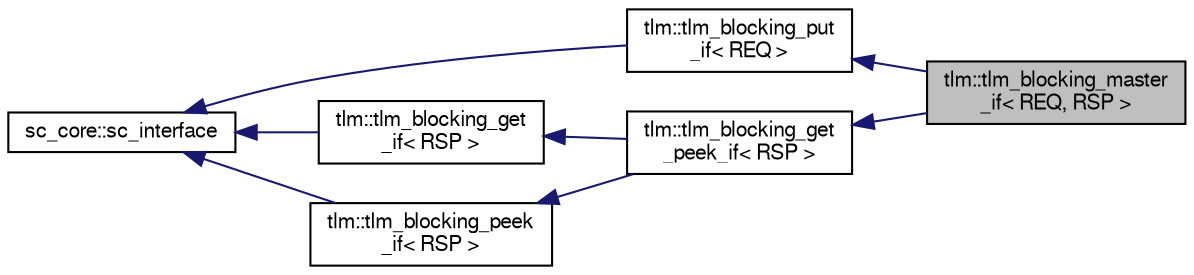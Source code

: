 digraph "tlm::tlm_blocking_master_if&lt; REQ, RSP &gt;"
{
  edge [fontname="FreeSans",fontsize="10",labelfontname="FreeSans",labelfontsize="10"];
  node [fontname="FreeSans",fontsize="10",shape=record];
  rankdir="LR";
  Node8 [label="tlm::tlm_blocking_master\l_if\< REQ, RSP \>",height=0.2,width=0.4,color="black", fillcolor="grey75", style="filled", fontcolor="black"];
  Node9 -> Node8 [dir="back",color="midnightblue",fontsize="10",style="solid",fontname="FreeSans"];
  Node9 [label="tlm::tlm_blocking_put\l_if\< REQ \>",height=0.2,width=0.4,color="black", fillcolor="white", style="filled",URL="$a02279.html"];
  Node10 -> Node9 [dir="back",color="midnightblue",fontsize="10",style="solid",fontname="FreeSans"];
  Node10 [label="sc_core::sc_interface",height=0.2,width=0.4,color="black", fillcolor="white", style="filled",URL="/mnt/c/Users/fangk/Documents/hdl-playground/lib/systemc-2.3.3/objdir/docs/sysc/doxygen/systemc.tag$a01196.html"];
  Node11 -> Node8 [dir="back",color="midnightblue",fontsize="10",style="solid",fontname="FreeSans"];
  Node11 [label="tlm::tlm_blocking_get\l_peek_if\< RSP \>",height=0.2,width=0.4,color="black", fillcolor="white", style="filled",URL="$a02311.html"];
  Node12 -> Node11 [dir="back",color="midnightblue",fontsize="10",style="solid",fontname="FreeSans"];
  Node12 [label="tlm::tlm_blocking_get\l_if\< RSP \>",height=0.2,width=0.4,color="black", fillcolor="white", style="filled",URL="$a02275.html"];
  Node10 -> Node12 [dir="back",color="midnightblue",fontsize="10",style="solid",fontname="FreeSans"];
  Node13 -> Node11 [dir="back",color="midnightblue",fontsize="10",style="solid",fontname="FreeSans"];
  Node13 [label="tlm::tlm_blocking_peek\l_if\< RSP \>",height=0.2,width=0.4,color="black", fillcolor="white", style="filled",URL="$a02299.html"];
  Node10 -> Node13 [dir="back",color="midnightblue",fontsize="10",style="solid",fontname="FreeSans"];
}
